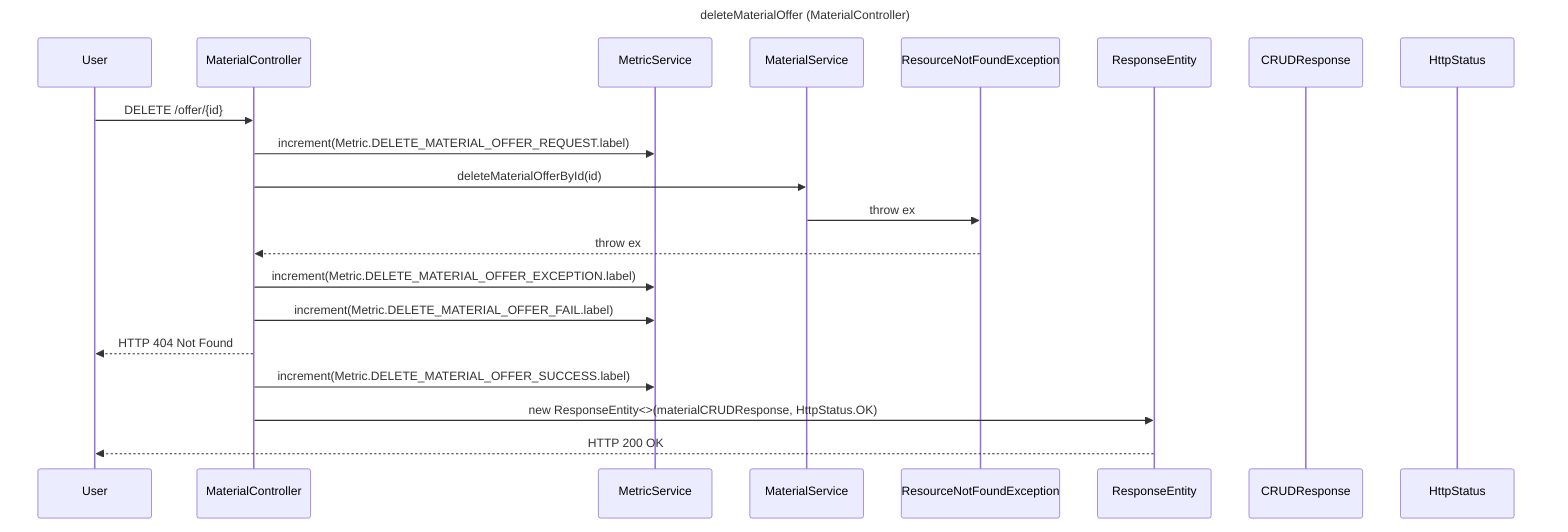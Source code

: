 ---
title: deleteMaterialOffer (MaterialController)
---

sequenceDiagram
    participant User
    participant MaterialController
    participant MetricService
    participant MaterialService
    participant ResourceNotFoundException
    participant ResponseEntity
    participant CRUDResponse
    participant HttpStatus

    User->>MaterialController: DELETE /offer/{id}
    MaterialController->>MetricService: increment(Metric.DELETE_MATERIAL_OFFER_REQUEST.label)
    MaterialController->>MaterialService: deleteMaterialOfferById(id)
    MaterialService->>ResourceNotFoundException: throw ex
    ResourceNotFoundException-->>MaterialController: throw ex
    MaterialController->>MetricService: increment(Metric.DELETE_MATERIAL_OFFER_EXCEPTION.label)
    MaterialController->>MetricService: increment(Metric.DELETE_MATERIAL_OFFER_FAIL.label)
    MaterialController-->>User: HTTP 404 Not Found
    MaterialController->>MetricService: increment(Metric.DELETE_MATERIAL_OFFER_SUCCESS.label)
    MaterialController->>ResponseEntity: new ResponseEntity<>(materialCRUDResponse, HttpStatus.OK)
    ResponseEntity-->>User: HTTP 200 OK